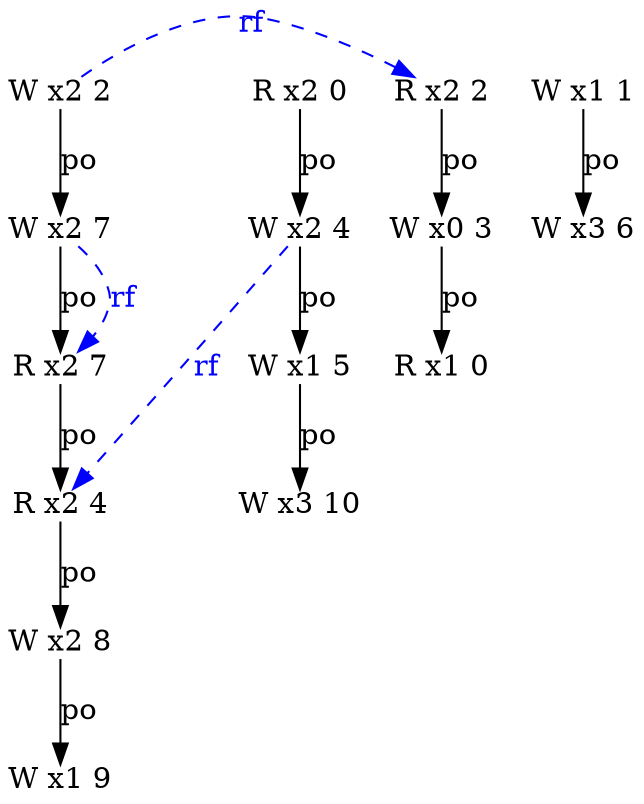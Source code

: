 digraph g {
  n3_0 [type=W,loc=2,th=3,idx=0,label="W x2 2",pos="3,0!",shape=plain];
  n2_1 [type=W,loc=0,th=2,idx=1,label="W x0 3",pos="2,-1!",shape=plain];
  n3_5 [type=W,loc=1,th=3,idx=5,label="W x1 9",pos="3,-5!",shape=plain];
  n3_3 [type=R,loc=2,th=3,idx=3,label="R x2 4",pos="3,-3!",shape=plain];
  n0_3 [type=W,loc=3,th=0,idx=3,label="W x3 10",pos="0,-3!",shape=plain];
  n3_1 [type=W,loc=2,th=3,idx=1,label="W x2 7",pos="3,-1!",shape=plain];
  n1_0 [type=W,loc=1,th=1,idx=0,label="W x1 1",pos="1,0!",shape=plain];
  n3_2 [type=R,loc=2,th=3,idx=2,label="R x2 7",pos="3,-2!",shape=plain];
  n2_0 [type=R,loc=2,th=2,idx=0,label="R x2 2",pos="2,0!",shape=plain];
  n3_4 [type=W,loc=2,th=3,idx=4,label="W x2 8",pos="3,-4!",shape=plain];
  n0_0 [type=R,loc=2,th=0,idx=0,label="R x2 0",pos="0,0!",shape=plain];
  n1_1 [type=W,loc=3,th=1,idx=1,label="W x3 6",pos="1,-1!",shape=plain];
  n0_2 [type=W,loc=1,th=0,idx=2,label="W x1 5",pos="0,-2!",shape=plain];
  n2_2 [type=R,loc=1,th=2,idx=2,label="R x1 0",pos="2,-2!",shape=plain];
  n0_1 [type=W,loc=2,th=0,idx=1,label="W x2 4",pos="0,-1!",shape=plain];
  n1_0 -> n1_1 [label="po"];
  n3_0 -> n3_1 [label="po"];
  n3_1 -> n3_2 [label="po"];
  n3_2 -> n3_3 [label="po"];
  n2_0 -> n2_1 [label="po"];
  n2_1 -> n2_2 [label="po"];
  n0_1 -> n0_2 [label="po"];
  n0_0 -> n0_1 [label="po"];
  n0_2 -> n0_3 [label="po"];
  n3_4 -> n3_5 [label="po"];
  n3_3 -> n3_4 [label="po"];
  n3_0 -> n2_0 [from_th=3,to_th=2,from_idx=0,to_idx=0,constraint=false,style=dashed,label="rf",fontcolor=blue,color=blue];
  n0_1 -> n3_3 [from_th=0,to_th=3,from_idx=1,to_idx=3,constraint=false,style=dashed,label="rf",fontcolor=blue,color=blue];
  n3_1 -> n3_2 [from_th=3,to_th=3,from_idx=1,to_idx=2,constraint=false,style=dashed,label="rf",fontcolor=blue,color=blue];
}
